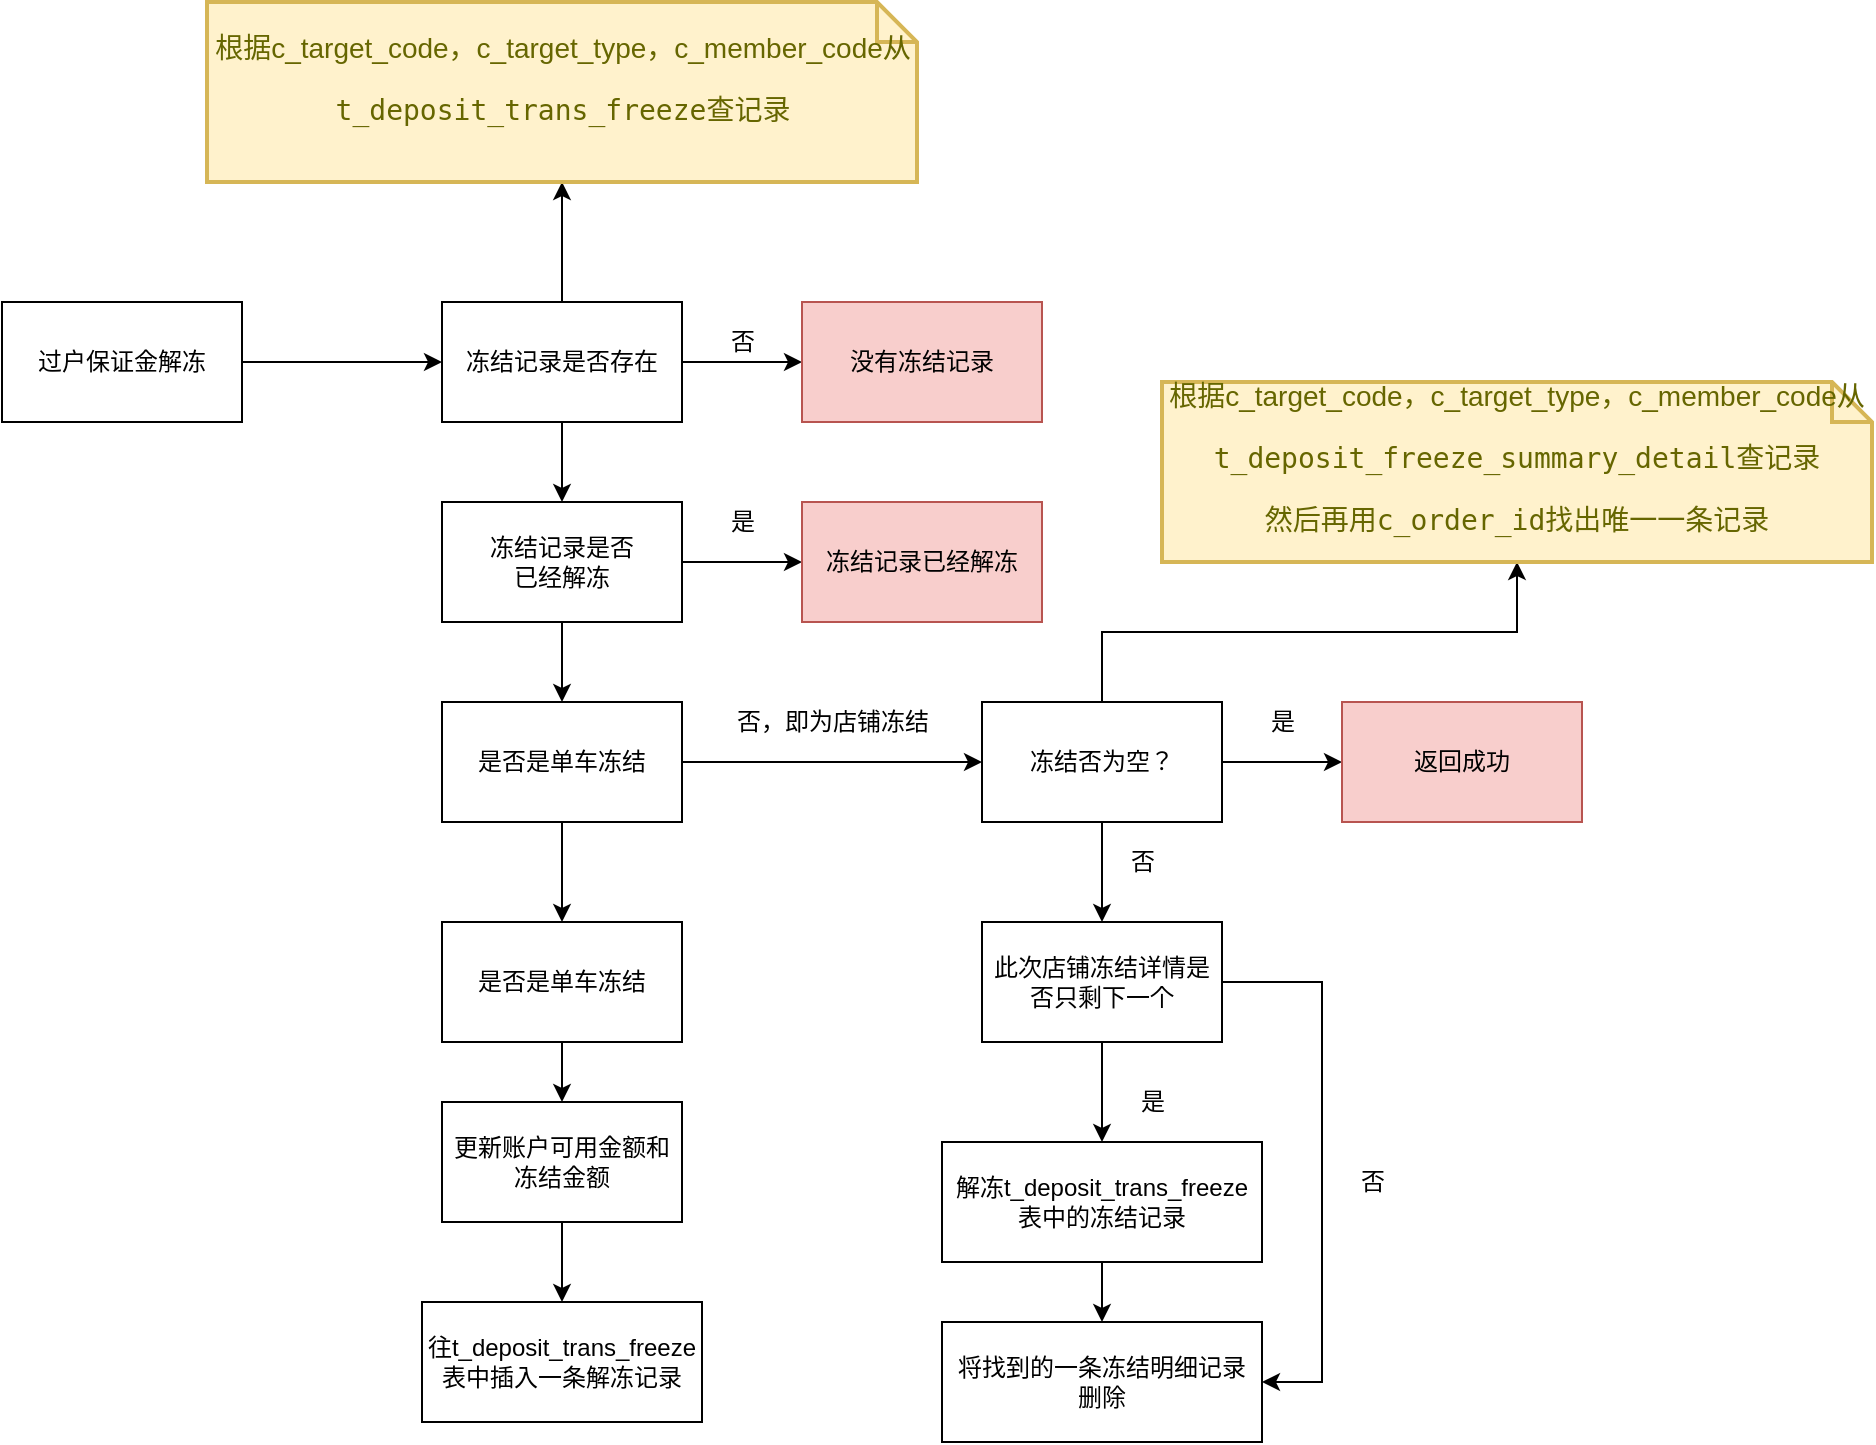 <mxfile version="15.5.8" type="github">
  <diagram id="VkdcK41FghBueO7Cx07d" name="Page-1">
    <mxGraphModel dx="1426" dy="771" grid="1" gridSize="10" guides="1" tooltips="1" connect="1" arrows="1" fold="1" page="1" pageScale="1" pageWidth="827" pageHeight="1169" math="0" shadow="0">
      <root>
        <mxCell id="0" />
        <mxCell id="1" parent="0" />
        <mxCell id="m-np0mgnYZmnLwvgboTl-1" style="edgeStyle=none;rounded=0;orthogonalLoop=1;jettySize=auto;html=1;exitX=1;exitY=0.5;exitDx=0;exitDy=0;entryX=0;entryY=0.5;entryDx=0;entryDy=0;endArrow=classic;endFill=1;" edge="1" parent="1" source="jjM4nss9zuX10dcARBzG-1" target="jjM4nss9zuX10dcARBzG-3">
          <mxGeometry relative="1" as="geometry" />
        </mxCell>
        <mxCell id="jjM4nss9zuX10dcARBzG-1" value="过户保证金解冻" style="rounded=0;whiteSpace=wrap;html=1;" parent="1" vertex="1">
          <mxGeometry x="80" y="290" width="120" height="60" as="geometry" />
        </mxCell>
        <mxCell id="jjM4nss9zuX10dcARBzG-13" style="edgeStyle=orthogonalEdgeStyle;rounded=0;orthogonalLoop=1;jettySize=auto;html=1;exitX=0.5;exitY=1;exitDx=0;exitDy=0;entryX=0.5;entryY=0;entryDx=0;entryDy=0;" parent="1" source="jjM4nss9zuX10dcARBzG-3" target="jjM4nss9zuX10dcARBzG-4" edge="1">
          <mxGeometry relative="1" as="geometry" />
        </mxCell>
        <mxCell id="jjM4nss9zuX10dcARBzG-19" style="edgeStyle=orthogonalEdgeStyle;rounded=0;orthogonalLoop=1;jettySize=auto;html=1;exitX=1;exitY=0.5;exitDx=0;exitDy=0;entryX=0;entryY=0.5;entryDx=0;entryDy=0;" parent="1" source="jjM4nss9zuX10dcARBzG-3" target="jjM4nss9zuX10dcARBzG-16" edge="1">
          <mxGeometry relative="1" as="geometry" />
        </mxCell>
        <mxCell id="m-np0mgnYZmnLwvgboTl-24" style="edgeStyle=orthogonalEdgeStyle;rounded=0;orthogonalLoop=1;jettySize=auto;html=1;exitX=0.5;exitY=0;exitDx=0;exitDy=0;entryX=0.5;entryY=1;entryDx=0;entryDy=0;entryPerimeter=0;endArrow=classic;endFill=1;" edge="1" parent="1" source="jjM4nss9zuX10dcARBzG-3" target="m-np0mgnYZmnLwvgboTl-22">
          <mxGeometry relative="1" as="geometry" />
        </mxCell>
        <mxCell id="jjM4nss9zuX10dcARBzG-3" value="冻结记录是否存在" style="rounded=0;whiteSpace=wrap;html=1;" parent="1" vertex="1">
          <mxGeometry x="300" y="290" width="120" height="60" as="geometry" />
        </mxCell>
        <mxCell id="jjM4nss9zuX10dcARBzG-14" style="edgeStyle=orthogonalEdgeStyle;rounded=0;orthogonalLoop=1;jettySize=auto;html=1;entryX=0.5;entryY=0;entryDx=0;entryDy=0;" parent="1" source="jjM4nss9zuX10dcARBzG-4" target="jjM4nss9zuX10dcARBzG-6" edge="1">
          <mxGeometry relative="1" as="geometry" />
        </mxCell>
        <mxCell id="jjM4nss9zuX10dcARBzG-18" style="edgeStyle=orthogonalEdgeStyle;rounded=0;orthogonalLoop=1;jettySize=auto;html=1;exitX=1;exitY=0.5;exitDx=0;exitDy=0;entryX=0;entryY=0.5;entryDx=0;entryDy=0;" parent="1" source="jjM4nss9zuX10dcARBzG-4" target="jjM4nss9zuX10dcARBzG-17" edge="1">
          <mxGeometry relative="1" as="geometry" />
        </mxCell>
        <mxCell id="jjM4nss9zuX10dcARBzG-4" value="冻结记录是否&lt;br&gt;已经解冻" style="rounded=0;whiteSpace=wrap;html=1;" parent="1" vertex="1">
          <mxGeometry x="300" y="390" width="120" height="60" as="geometry" />
        </mxCell>
        <mxCell id="jjM4nss9zuX10dcARBzG-9" style="edgeStyle=orthogonalEdgeStyle;rounded=0;orthogonalLoop=1;jettySize=auto;html=1;exitX=1;exitY=0.5;exitDx=0;exitDy=0;" parent="1" source="jjM4nss9zuX10dcARBzG-6" target="jjM4nss9zuX10dcARBzG-8" edge="1">
          <mxGeometry relative="1" as="geometry" />
        </mxCell>
        <mxCell id="jjM4nss9zuX10dcARBzG-15" style="edgeStyle=orthogonalEdgeStyle;rounded=0;orthogonalLoop=1;jettySize=auto;html=1;entryX=0.5;entryY=0;entryDx=0;entryDy=0;" parent="1" source="jjM4nss9zuX10dcARBzG-6" target="jjM4nss9zuX10dcARBzG-7" edge="1">
          <mxGeometry relative="1" as="geometry" />
        </mxCell>
        <mxCell id="jjM4nss9zuX10dcARBzG-6" value="是否是单车冻结" style="rounded=0;whiteSpace=wrap;html=1;" parent="1" vertex="1">
          <mxGeometry x="300" y="490" width="120" height="60" as="geometry" />
        </mxCell>
        <mxCell id="m-np0mgnYZmnLwvgboTl-4" style="edgeStyle=none;rounded=0;orthogonalLoop=1;jettySize=auto;html=1;exitX=0.5;exitY=1;exitDx=0;exitDy=0;entryX=0.5;entryY=0;entryDx=0;entryDy=0;endArrow=classic;endFill=1;" edge="1" parent="1" source="jjM4nss9zuX10dcARBzG-7" target="m-np0mgnYZmnLwvgboTl-2">
          <mxGeometry relative="1" as="geometry" />
        </mxCell>
        <mxCell id="jjM4nss9zuX10dcARBzG-7" value="是否是单车冻结" style="rounded=0;whiteSpace=wrap;html=1;" parent="1" vertex="1">
          <mxGeometry x="300" y="600" width="120" height="60" as="geometry" />
        </mxCell>
        <mxCell id="m-np0mgnYZmnLwvgboTl-8" style="edgeStyle=none;rounded=0;orthogonalLoop=1;jettySize=auto;html=1;exitX=1;exitY=0.5;exitDx=0;exitDy=0;entryX=0;entryY=0.5;entryDx=0;entryDy=0;endArrow=classic;endFill=1;" edge="1" parent="1" source="jjM4nss9zuX10dcARBzG-8" target="m-np0mgnYZmnLwvgboTl-7">
          <mxGeometry relative="1" as="geometry" />
        </mxCell>
        <mxCell id="m-np0mgnYZmnLwvgboTl-15" style="edgeStyle=none;rounded=0;orthogonalLoop=1;jettySize=auto;html=1;endArrow=classic;endFill=1;" edge="1" parent="1" source="jjM4nss9zuX10dcARBzG-8" target="m-np0mgnYZmnLwvgboTl-10">
          <mxGeometry relative="1" as="geometry" />
        </mxCell>
        <mxCell id="m-np0mgnYZmnLwvgboTl-21" style="edgeStyle=orthogonalEdgeStyle;rounded=0;orthogonalLoop=1;jettySize=auto;html=1;exitX=0.5;exitY=0;exitDx=0;exitDy=0;endArrow=classic;endFill=1;" edge="1" parent="1" source="jjM4nss9zuX10dcARBzG-8" target="m-np0mgnYZmnLwvgboTl-20">
          <mxGeometry relative="1" as="geometry" />
        </mxCell>
        <mxCell id="jjM4nss9zuX10dcARBzG-8" value="冻结否为空？" style="rounded=0;whiteSpace=wrap;html=1;" parent="1" vertex="1">
          <mxGeometry x="570" y="490" width="120" height="60" as="geometry" />
        </mxCell>
        <mxCell id="jjM4nss9zuX10dcARBzG-10" value="否，即为店铺冻结" style="text;html=1;align=center;verticalAlign=middle;resizable=0;points=[];autosize=1;strokeColor=none;fillColor=none;" parent="1" vertex="1">
          <mxGeometry x="440" y="490" width="110" height="20" as="geometry" />
        </mxCell>
        <mxCell id="jjM4nss9zuX10dcARBzG-16" value="没有冻结记录" style="rounded=0;whiteSpace=wrap;html=1;fillColor=#f8cecc;strokeColor=#b85450;" parent="1" vertex="1">
          <mxGeometry x="480" y="290" width="120" height="60" as="geometry" />
        </mxCell>
        <mxCell id="jjM4nss9zuX10dcARBzG-17" value="冻结记录已经解冻" style="rounded=0;whiteSpace=wrap;html=1;fillColor=#f8cecc;strokeColor=#b85450;" parent="1" vertex="1">
          <mxGeometry x="480" y="390" width="120" height="60" as="geometry" />
        </mxCell>
        <mxCell id="jjM4nss9zuX10dcARBzG-20" value="否" style="text;html=1;align=center;verticalAlign=middle;resizable=0;points=[];autosize=1;strokeColor=none;fillColor=none;" parent="1" vertex="1">
          <mxGeometry x="435" y="300" width="30" height="20" as="geometry" />
        </mxCell>
        <mxCell id="jjM4nss9zuX10dcARBzG-21" value="是" style="text;html=1;align=center;verticalAlign=middle;resizable=0;points=[];autosize=1;strokeColor=none;fillColor=none;" parent="1" vertex="1">
          <mxGeometry x="435" y="390" width="30" height="20" as="geometry" />
        </mxCell>
        <mxCell id="m-np0mgnYZmnLwvgboTl-5" style="edgeStyle=none;rounded=0;orthogonalLoop=1;jettySize=auto;html=1;exitX=0.5;exitY=1;exitDx=0;exitDy=0;entryX=0.5;entryY=0;entryDx=0;entryDy=0;endArrow=classic;endFill=1;" edge="1" parent="1" source="m-np0mgnYZmnLwvgboTl-2" target="m-np0mgnYZmnLwvgboTl-3">
          <mxGeometry relative="1" as="geometry" />
        </mxCell>
        <mxCell id="m-np0mgnYZmnLwvgboTl-2" value="更新账户可用金额和冻结金额" style="rounded=0;whiteSpace=wrap;html=1;" vertex="1" parent="1">
          <mxGeometry x="300" y="690" width="120" height="60" as="geometry" />
        </mxCell>
        <mxCell id="m-np0mgnYZmnLwvgboTl-3" value="往t_deposit_trans_freeze表中插入一条解冻记录" style="rounded=0;whiteSpace=wrap;html=1;" vertex="1" parent="1">
          <mxGeometry x="290" y="790" width="140" height="60" as="geometry" />
        </mxCell>
        <mxCell id="m-np0mgnYZmnLwvgboTl-7" value="返回成功" style="rounded=0;whiteSpace=wrap;html=1;fillColor=#f8cecc;strokeColor=#b85450;" vertex="1" parent="1">
          <mxGeometry x="750" y="490" width="120" height="60" as="geometry" />
        </mxCell>
        <mxCell id="m-np0mgnYZmnLwvgboTl-9" value="是" style="text;html=1;align=center;verticalAlign=middle;resizable=0;points=[];autosize=1;strokeColor=none;fillColor=none;" vertex="1" parent="1">
          <mxGeometry x="705" y="490" width="30" height="20" as="geometry" />
        </mxCell>
        <mxCell id="m-np0mgnYZmnLwvgboTl-12" style="edgeStyle=none;rounded=0;orthogonalLoop=1;jettySize=auto;html=1;exitX=0.5;exitY=1;exitDx=0;exitDy=0;entryX=0.5;entryY=0;entryDx=0;entryDy=0;endArrow=classic;endFill=1;" edge="1" parent="1" source="m-np0mgnYZmnLwvgboTl-10" target="m-np0mgnYZmnLwvgboTl-11">
          <mxGeometry relative="1" as="geometry" />
        </mxCell>
        <mxCell id="m-np0mgnYZmnLwvgboTl-18" style="edgeStyle=orthogonalEdgeStyle;rounded=0;orthogonalLoop=1;jettySize=auto;html=1;exitX=1;exitY=0.5;exitDx=0;exitDy=0;entryX=1;entryY=0.5;entryDx=0;entryDy=0;endArrow=classic;endFill=1;" edge="1" parent="1" source="m-np0mgnYZmnLwvgboTl-10" target="m-np0mgnYZmnLwvgboTl-14">
          <mxGeometry relative="1" as="geometry">
            <Array as="points">
              <mxPoint x="740" y="630" />
              <mxPoint x="740" y="830" />
            </Array>
          </mxGeometry>
        </mxCell>
        <mxCell id="m-np0mgnYZmnLwvgboTl-10" value="此次店铺冻结详情是否只剩下一个" style="rounded=0;whiteSpace=wrap;html=1;" vertex="1" parent="1">
          <mxGeometry x="570" y="600" width="120" height="60" as="geometry" />
        </mxCell>
        <mxCell id="m-np0mgnYZmnLwvgboTl-17" style="edgeStyle=none;rounded=0;orthogonalLoop=1;jettySize=auto;html=1;exitX=0.5;exitY=1;exitDx=0;exitDy=0;entryX=0.5;entryY=0;entryDx=0;entryDy=0;endArrow=classic;endFill=1;" edge="1" parent="1" source="m-np0mgnYZmnLwvgboTl-11" target="m-np0mgnYZmnLwvgboTl-14">
          <mxGeometry relative="1" as="geometry" />
        </mxCell>
        <mxCell id="m-np0mgnYZmnLwvgboTl-11" value="解冻t_deposit_trans_freeze表中的冻结记录" style="rounded=0;whiteSpace=wrap;html=1;" vertex="1" parent="1">
          <mxGeometry x="550" y="710" width="160" height="60" as="geometry" />
        </mxCell>
        <mxCell id="m-np0mgnYZmnLwvgboTl-13" value="是" style="text;html=1;align=center;verticalAlign=middle;resizable=0;points=[];autosize=1;strokeColor=none;fillColor=none;" vertex="1" parent="1">
          <mxGeometry x="640" y="680" width="30" height="20" as="geometry" />
        </mxCell>
        <mxCell id="m-np0mgnYZmnLwvgboTl-14" value="将找到的一条冻结明细记录&lt;br&gt;删除" style="rounded=0;whiteSpace=wrap;html=1;" vertex="1" parent="1">
          <mxGeometry x="550" y="800" width="160" height="60" as="geometry" />
        </mxCell>
        <mxCell id="m-np0mgnYZmnLwvgboTl-16" value="否" style="text;html=1;align=center;verticalAlign=middle;resizable=0;points=[];autosize=1;strokeColor=none;fillColor=none;" vertex="1" parent="1">
          <mxGeometry x="635" y="560" width="30" height="20" as="geometry" />
        </mxCell>
        <mxCell id="m-np0mgnYZmnLwvgboTl-19" value="否" style="text;html=1;align=center;verticalAlign=middle;resizable=0;points=[];autosize=1;strokeColor=none;fillColor=none;" vertex="1" parent="1">
          <mxGeometry x="750" y="720" width="30" height="20" as="geometry" />
        </mxCell>
        <mxCell id="m-np0mgnYZmnLwvgboTl-20" value="根据c_target_code，c_target_type，c_member_code从&lt;br&gt;&lt;pre&gt;t_deposit_freeze_summary_detail查记录&lt;/pre&gt;&lt;pre&gt;然后再用c_order_id找出唯一一条记录&lt;/pre&gt;" style="shape=note;strokeWidth=2;fontSize=14;size=20;whiteSpace=wrap;html=1;fillColor=#fff2cc;strokeColor=#d6b656;fontColor=#666600;" vertex="1" parent="1">
          <mxGeometry x="660" y="330" width="355" height="90" as="geometry" />
        </mxCell>
        <mxCell id="m-np0mgnYZmnLwvgboTl-22" value="根据c_target_code，c_target_type，c_member_code从&lt;br&gt;&lt;pre&gt;t_deposit_trans_freeze查记录&lt;/pre&gt;" style="shape=note;strokeWidth=2;fontSize=14;size=20;whiteSpace=wrap;html=1;fillColor=#fff2cc;strokeColor=#d6b656;fontColor=#666600;" vertex="1" parent="1">
          <mxGeometry x="182.5" y="140" width="355" height="90" as="geometry" />
        </mxCell>
      </root>
    </mxGraphModel>
  </diagram>
</mxfile>
